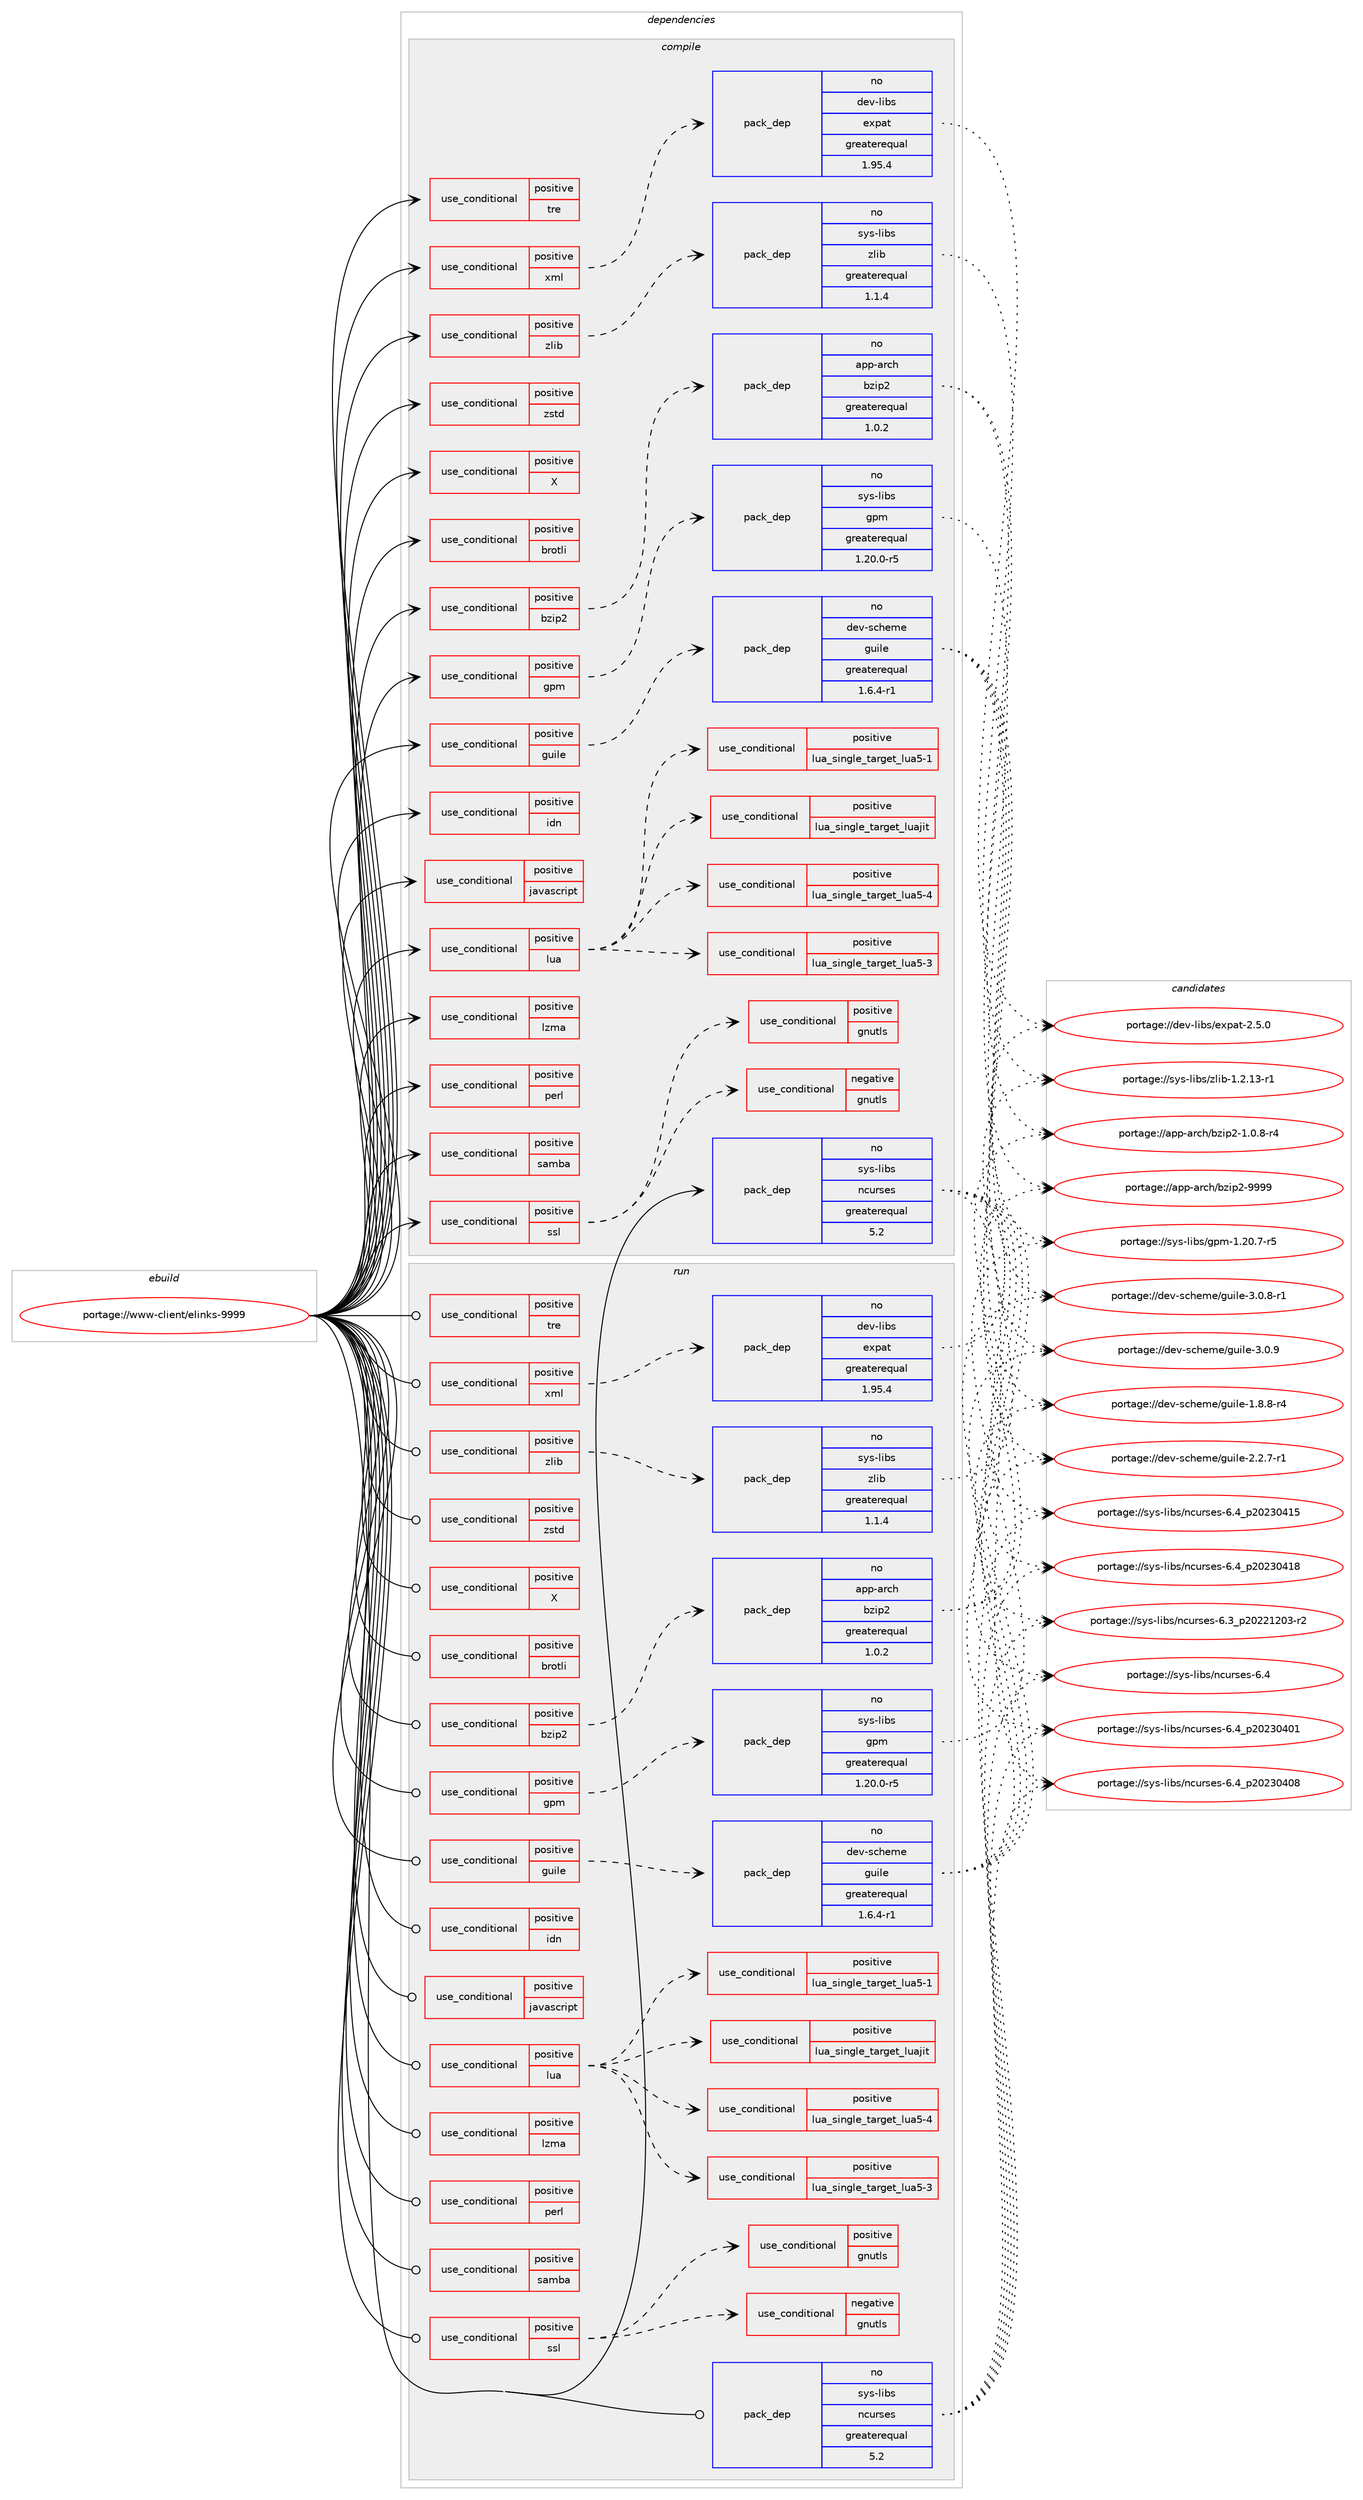 digraph prolog {

# *************
# Graph options
# *************

newrank=true;
concentrate=true;
compound=true;
graph [rankdir=LR,fontname=Helvetica,fontsize=10,ranksep=1.5];#, ranksep=2.5, nodesep=0.2];
edge  [arrowhead=vee];
node  [fontname=Helvetica,fontsize=10];

# **********
# The ebuild
# **********

subgraph cluster_leftcol {
color=gray;
rank=same;
label=<<i>ebuild</i>>;
id [label="portage://www-client/elinks-9999", color=red, width=4, href="../www-client/elinks-9999.svg"];
}

# ****************
# The dependencies
# ****************

subgraph cluster_midcol {
color=gray;
label=<<i>dependencies</i>>;
subgraph cluster_compile {
fillcolor="#eeeeee";
style=filled;
label=<<i>compile</i>>;
subgraph cond73 {
dependency151 [label=<<TABLE BORDER="0" CELLBORDER="1" CELLSPACING="0" CELLPADDING="4"><TR><TD ROWSPAN="3" CELLPADDING="10">use_conditional</TD></TR><TR><TD>positive</TD></TR><TR><TD>X</TD></TR></TABLE>>, shape=none, color=red];
# *** BEGIN UNKNOWN DEPENDENCY TYPE (TODO) ***
# dependency151 -> package_dependency(portage://www-client/elinks-9999,install,no,x11-libs,libX11,none,[,,],[],[])
# *** END UNKNOWN DEPENDENCY TYPE (TODO) ***

# *** BEGIN UNKNOWN DEPENDENCY TYPE (TODO) ***
# dependency151 -> package_dependency(portage://www-client/elinks-9999,install,no,x11-libs,libXt,none,[,,],[],[])
# *** END UNKNOWN DEPENDENCY TYPE (TODO) ***

}
id:e -> dependency151:w [weight=20,style="solid",arrowhead="vee"];
subgraph cond74 {
dependency152 [label=<<TABLE BORDER="0" CELLBORDER="1" CELLSPACING="0" CELLPADDING="4"><TR><TD ROWSPAN="3" CELLPADDING="10">use_conditional</TD></TR><TR><TD>positive</TD></TR><TR><TD>brotli</TD></TR></TABLE>>, shape=none, color=red];
# *** BEGIN UNKNOWN DEPENDENCY TYPE (TODO) ***
# dependency152 -> package_dependency(portage://www-client/elinks-9999,install,no,app-arch,brotli,none,[,,],any_same_slot,[])
# *** END UNKNOWN DEPENDENCY TYPE (TODO) ***

}
id:e -> dependency152:w [weight=20,style="solid",arrowhead="vee"];
subgraph cond75 {
dependency153 [label=<<TABLE BORDER="0" CELLBORDER="1" CELLSPACING="0" CELLPADDING="4"><TR><TD ROWSPAN="3" CELLPADDING="10">use_conditional</TD></TR><TR><TD>positive</TD></TR><TR><TD>bzip2</TD></TR></TABLE>>, shape=none, color=red];
subgraph pack72 {
dependency154 [label=<<TABLE BORDER="0" CELLBORDER="1" CELLSPACING="0" CELLPADDING="4" WIDTH="220"><TR><TD ROWSPAN="6" CELLPADDING="30">pack_dep</TD></TR><TR><TD WIDTH="110">no</TD></TR><TR><TD>app-arch</TD></TR><TR><TD>bzip2</TD></TR><TR><TD>greaterequal</TD></TR><TR><TD>1.0.2</TD></TR></TABLE>>, shape=none, color=blue];
}
dependency153:e -> dependency154:w [weight=20,style="dashed",arrowhead="vee"];
}
id:e -> dependency153:w [weight=20,style="solid",arrowhead="vee"];
subgraph cond76 {
dependency155 [label=<<TABLE BORDER="0" CELLBORDER="1" CELLSPACING="0" CELLPADDING="4"><TR><TD ROWSPAN="3" CELLPADDING="10">use_conditional</TD></TR><TR><TD>positive</TD></TR><TR><TD>gpm</TD></TR></TABLE>>, shape=none, color=red];
subgraph pack73 {
dependency156 [label=<<TABLE BORDER="0" CELLBORDER="1" CELLSPACING="0" CELLPADDING="4" WIDTH="220"><TR><TD ROWSPAN="6" CELLPADDING="30">pack_dep</TD></TR><TR><TD WIDTH="110">no</TD></TR><TR><TD>sys-libs</TD></TR><TR><TD>gpm</TD></TR><TR><TD>greaterequal</TD></TR><TR><TD>1.20.0-r5</TD></TR></TABLE>>, shape=none, color=blue];
}
dependency155:e -> dependency156:w [weight=20,style="dashed",arrowhead="vee"];
}
id:e -> dependency155:w [weight=20,style="solid",arrowhead="vee"];
subgraph cond77 {
dependency157 [label=<<TABLE BORDER="0" CELLBORDER="1" CELLSPACING="0" CELLPADDING="4"><TR><TD ROWSPAN="3" CELLPADDING="10">use_conditional</TD></TR><TR><TD>positive</TD></TR><TR><TD>guile</TD></TR></TABLE>>, shape=none, color=red];
subgraph pack74 {
dependency158 [label=<<TABLE BORDER="0" CELLBORDER="1" CELLSPACING="0" CELLPADDING="4" WIDTH="220"><TR><TD ROWSPAN="6" CELLPADDING="30">pack_dep</TD></TR><TR><TD WIDTH="110">no</TD></TR><TR><TD>dev-scheme</TD></TR><TR><TD>guile</TD></TR><TR><TD>greaterequal</TD></TR><TR><TD>1.6.4-r1</TD></TR></TABLE>>, shape=none, color=blue];
}
dependency157:e -> dependency158:w [weight=20,style="dashed",arrowhead="vee"];
}
id:e -> dependency157:w [weight=20,style="solid",arrowhead="vee"];
subgraph cond78 {
dependency159 [label=<<TABLE BORDER="0" CELLBORDER="1" CELLSPACING="0" CELLPADDING="4"><TR><TD ROWSPAN="3" CELLPADDING="10">use_conditional</TD></TR><TR><TD>positive</TD></TR><TR><TD>idn</TD></TR></TABLE>>, shape=none, color=red];
# *** BEGIN UNKNOWN DEPENDENCY TYPE (TODO) ***
# dependency159 -> package_dependency(portage://www-client/elinks-9999,install,no,net-dns,libidn,none,[,,],any_same_slot,[])
# *** END UNKNOWN DEPENDENCY TYPE (TODO) ***

}
id:e -> dependency159:w [weight=20,style="solid",arrowhead="vee"];
subgraph cond79 {
dependency160 [label=<<TABLE BORDER="0" CELLBORDER="1" CELLSPACING="0" CELLPADDING="4"><TR><TD ROWSPAN="3" CELLPADDING="10">use_conditional</TD></TR><TR><TD>positive</TD></TR><TR><TD>javascript</TD></TR></TABLE>>, shape=none, color=red];
# *** BEGIN UNKNOWN DEPENDENCY TYPE (TODO) ***
# dependency160 -> package_dependency(portage://www-client/elinks-9999,install,no,dev-cpp,libxmlpp,none,[,,],[slot(5.0)],[])
# *** END UNKNOWN DEPENDENCY TYPE (TODO) ***

# *** BEGIN UNKNOWN DEPENDENCY TYPE (TODO) ***
# dependency160 -> package_dependency(portage://www-client/elinks-9999,install,no,dev-lang,mujs,none,[,,],any_same_slot,[])
# *** END UNKNOWN DEPENDENCY TYPE (TODO) ***

}
id:e -> dependency160:w [weight=20,style="solid",arrowhead="vee"];
subgraph cond80 {
dependency161 [label=<<TABLE BORDER="0" CELLBORDER="1" CELLSPACING="0" CELLPADDING="4"><TR><TD ROWSPAN="3" CELLPADDING="10">use_conditional</TD></TR><TR><TD>positive</TD></TR><TR><TD>lua</TD></TR></TABLE>>, shape=none, color=red];
subgraph cond81 {
dependency162 [label=<<TABLE BORDER="0" CELLBORDER="1" CELLSPACING="0" CELLPADDING="4"><TR><TD ROWSPAN="3" CELLPADDING="10">use_conditional</TD></TR><TR><TD>positive</TD></TR><TR><TD>lua_single_target_luajit</TD></TR></TABLE>>, shape=none, color=red];
# *** BEGIN UNKNOWN DEPENDENCY TYPE (TODO) ***
# dependency162 -> package_dependency(portage://www-client/elinks-9999,install,no,dev-lang,luajit,none,[,,],any_same_slot,[])
# *** END UNKNOWN DEPENDENCY TYPE (TODO) ***

}
dependency161:e -> dependency162:w [weight=20,style="dashed",arrowhead="vee"];
subgraph cond82 {
dependency163 [label=<<TABLE BORDER="0" CELLBORDER="1" CELLSPACING="0" CELLPADDING="4"><TR><TD ROWSPAN="3" CELLPADDING="10">use_conditional</TD></TR><TR><TD>positive</TD></TR><TR><TD>lua_single_target_lua5-1</TD></TR></TABLE>>, shape=none, color=red];
# *** BEGIN UNKNOWN DEPENDENCY TYPE (TODO) ***
# dependency163 -> package_dependency(portage://www-client/elinks-9999,install,no,dev-lang,lua,none,[,,],[slot(5.1)],[])
# *** END UNKNOWN DEPENDENCY TYPE (TODO) ***

}
dependency161:e -> dependency163:w [weight=20,style="dashed",arrowhead="vee"];
subgraph cond83 {
dependency164 [label=<<TABLE BORDER="0" CELLBORDER="1" CELLSPACING="0" CELLPADDING="4"><TR><TD ROWSPAN="3" CELLPADDING="10">use_conditional</TD></TR><TR><TD>positive</TD></TR><TR><TD>lua_single_target_lua5-3</TD></TR></TABLE>>, shape=none, color=red];
# *** BEGIN UNKNOWN DEPENDENCY TYPE (TODO) ***
# dependency164 -> package_dependency(portage://www-client/elinks-9999,install,no,dev-lang,lua,none,[,,],[slot(5.3)],[])
# *** END UNKNOWN DEPENDENCY TYPE (TODO) ***

}
dependency161:e -> dependency164:w [weight=20,style="dashed",arrowhead="vee"];
subgraph cond84 {
dependency165 [label=<<TABLE BORDER="0" CELLBORDER="1" CELLSPACING="0" CELLPADDING="4"><TR><TD ROWSPAN="3" CELLPADDING="10">use_conditional</TD></TR><TR><TD>positive</TD></TR><TR><TD>lua_single_target_lua5-4</TD></TR></TABLE>>, shape=none, color=red];
# *** BEGIN UNKNOWN DEPENDENCY TYPE (TODO) ***
# dependency165 -> package_dependency(portage://www-client/elinks-9999,install,no,dev-lang,lua,none,[,,],[slot(5.4)],[])
# *** END UNKNOWN DEPENDENCY TYPE (TODO) ***

}
dependency161:e -> dependency165:w [weight=20,style="dashed",arrowhead="vee"];
}
id:e -> dependency161:w [weight=20,style="solid",arrowhead="vee"];
subgraph cond85 {
dependency166 [label=<<TABLE BORDER="0" CELLBORDER="1" CELLSPACING="0" CELLPADDING="4"><TR><TD ROWSPAN="3" CELLPADDING="10">use_conditional</TD></TR><TR><TD>positive</TD></TR><TR><TD>lzma</TD></TR></TABLE>>, shape=none, color=red];
# *** BEGIN UNKNOWN DEPENDENCY TYPE (TODO) ***
# dependency166 -> package_dependency(portage://www-client/elinks-9999,install,no,app-arch,xz-utils,none,[,,],[],[])
# *** END UNKNOWN DEPENDENCY TYPE (TODO) ***

}
id:e -> dependency166:w [weight=20,style="solid",arrowhead="vee"];
subgraph cond86 {
dependency167 [label=<<TABLE BORDER="0" CELLBORDER="1" CELLSPACING="0" CELLPADDING="4"><TR><TD ROWSPAN="3" CELLPADDING="10">use_conditional</TD></TR><TR><TD>positive</TD></TR><TR><TD>perl</TD></TR></TABLE>>, shape=none, color=red];
# *** BEGIN UNKNOWN DEPENDENCY TYPE (TODO) ***
# dependency167 -> package_dependency(portage://www-client/elinks-9999,install,no,dev-lang,perl,none,[,,],any_same_slot,[])
# *** END UNKNOWN DEPENDENCY TYPE (TODO) ***

}
id:e -> dependency167:w [weight=20,style="solid",arrowhead="vee"];
subgraph cond87 {
dependency168 [label=<<TABLE BORDER="0" CELLBORDER="1" CELLSPACING="0" CELLPADDING="4"><TR><TD ROWSPAN="3" CELLPADDING="10">use_conditional</TD></TR><TR><TD>positive</TD></TR><TR><TD>samba</TD></TR></TABLE>>, shape=none, color=red];
# *** BEGIN UNKNOWN DEPENDENCY TYPE (TODO) ***
# dependency168 -> package_dependency(portage://www-client/elinks-9999,install,no,net-fs,samba,none,[,,],[],[])
# *** END UNKNOWN DEPENDENCY TYPE (TODO) ***

}
id:e -> dependency168:w [weight=20,style="solid",arrowhead="vee"];
subgraph cond88 {
dependency169 [label=<<TABLE BORDER="0" CELLBORDER="1" CELLSPACING="0" CELLPADDING="4"><TR><TD ROWSPAN="3" CELLPADDING="10">use_conditional</TD></TR><TR><TD>positive</TD></TR><TR><TD>ssl</TD></TR></TABLE>>, shape=none, color=red];
subgraph cond89 {
dependency170 [label=<<TABLE BORDER="0" CELLBORDER="1" CELLSPACING="0" CELLPADDING="4"><TR><TD ROWSPAN="3" CELLPADDING="10">use_conditional</TD></TR><TR><TD>negative</TD></TR><TR><TD>gnutls</TD></TR></TABLE>>, shape=none, color=red];
# *** BEGIN UNKNOWN DEPENDENCY TYPE (TODO) ***
# dependency170 -> package_dependency(portage://www-client/elinks-9999,install,no,dev-libs,openssl,none,[,,],any_same_slot,[])
# *** END UNKNOWN DEPENDENCY TYPE (TODO) ***

}
dependency169:e -> dependency170:w [weight=20,style="dashed",arrowhead="vee"];
subgraph cond90 {
dependency171 [label=<<TABLE BORDER="0" CELLBORDER="1" CELLSPACING="0" CELLPADDING="4"><TR><TD ROWSPAN="3" CELLPADDING="10">use_conditional</TD></TR><TR><TD>positive</TD></TR><TR><TD>gnutls</TD></TR></TABLE>>, shape=none, color=red];
# *** BEGIN UNKNOWN DEPENDENCY TYPE (TODO) ***
# dependency171 -> package_dependency(portage://www-client/elinks-9999,install,no,net-libs,gnutls,none,[,,],any_same_slot,[])
# *** END UNKNOWN DEPENDENCY TYPE (TODO) ***

}
dependency169:e -> dependency171:w [weight=20,style="dashed",arrowhead="vee"];
}
id:e -> dependency169:w [weight=20,style="solid",arrowhead="vee"];
subgraph cond91 {
dependency172 [label=<<TABLE BORDER="0" CELLBORDER="1" CELLSPACING="0" CELLPADDING="4"><TR><TD ROWSPAN="3" CELLPADDING="10">use_conditional</TD></TR><TR><TD>positive</TD></TR><TR><TD>tre</TD></TR></TABLE>>, shape=none, color=red];
# *** BEGIN UNKNOWN DEPENDENCY TYPE (TODO) ***
# dependency172 -> package_dependency(portage://www-client/elinks-9999,install,no,dev-libs,tre,none,[,,],[],[])
# *** END UNKNOWN DEPENDENCY TYPE (TODO) ***

}
id:e -> dependency172:w [weight=20,style="solid",arrowhead="vee"];
subgraph cond92 {
dependency173 [label=<<TABLE BORDER="0" CELLBORDER="1" CELLSPACING="0" CELLPADDING="4"><TR><TD ROWSPAN="3" CELLPADDING="10">use_conditional</TD></TR><TR><TD>positive</TD></TR><TR><TD>xml</TD></TR></TABLE>>, shape=none, color=red];
subgraph pack75 {
dependency174 [label=<<TABLE BORDER="0" CELLBORDER="1" CELLSPACING="0" CELLPADDING="4" WIDTH="220"><TR><TD ROWSPAN="6" CELLPADDING="30">pack_dep</TD></TR><TR><TD WIDTH="110">no</TD></TR><TR><TD>dev-libs</TD></TR><TR><TD>expat</TD></TR><TR><TD>greaterequal</TD></TR><TR><TD>1.95.4</TD></TR></TABLE>>, shape=none, color=blue];
}
dependency173:e -> dependency174:w [weight=20,style="dashed",arrowhead="vee"];
}
id:e -> dependency173:w [weight=20,style="solid",arrowhead="vee"];
subgraph cond93 {
dependency175 [label=<<TABLE BORDER="0" CELLBORDER="1" CELLSPACING="0" CELLPADDING="4"><TR><TD ROWSPAN="3" CELLPADDING="10">use_conditional</TD></TR><TR><TD>positive</TD></TR><TR><TD>zlib</TD></TR></TABLE>>, shape=none, color=red];
subgraph pack76 {
dependency176 [label=<<TABLE BORDER="0" CELLBORDER="1" CELLSPACING="0" CELLPADDING="4" WIDTH="220"><TR><TD ROWSPAN="6" CELLPADDING="30">pack_dep</TD></TR><TR><TD WIDTH="110">no</TD></TR><TR><TD>sys-libs</TD></TR><TR><TD>zlib</TD></TR><TR><TD>greaterequal</TD></TR><TR><TD>1.1.4</TD></TR></TABLE>>, shape=none, color=blue];
}
dependency175:e -> dependency176:w [weight=20,style="dashed",arrowhead="vee"];
}
id:e -> dependency175:w [weight=20,style="solid",arrowhead="vee"];
subgraph cond94 {
dependency177 [label=<<TABLE BORDER="0" CELLBORDER="1" CELLSPACING="0" CELLPADDING="4"><TR><TD ROWSPAN="3" CELLPADDING="10">use_conditional</TD></TR><TR><TD>positive</TD></TR><TR><TD>zstd</TD></TR></TABLE>>, shape=none, color=red];
# *** BEGIN UNKNOWN DEPENDENCY TYPE (TODO) ***
# dependency177 -> package_dependency(portage://www-client/elinks-9999,install,no,app-arch,zstd,none,[,,],any_same_slot,[])
# *** END UNKNOWN DEPENDENCY TYPE (TODO) ***

}
id:e -> dependency177:w [weight=20,style="solid",arrowhead="vee"];
subgraph pack77 {
dependency178 [label=<<TABLE BORDER="0" CELLBORDER="1" CELLSPACING="0" CELLPADDING="4" WIDTH="220"><TR><TD ROWSPAN="6" CELLPADDING="30">pack_dep</TD></TR><TR><TD WIDTH="110">no</TD></TR><TR><TD>sys-libs</TD></TR><TR><TD>ncurses</TD></TR><TR><TD>greaterequal</TD></TR><TR><TD>5.2</TD></TR></TABLE>>, shape=none, color=blue];
}
id:e -> dependency178:w [weight=20,style="solid",arrowhead="vee"];
}
subgraph cluster_compileandrun {
fillcolor="#eeeeee";
style=filled;
label=<<i>compile and run</i>>;
}
subgraph cluster_run {
fillcolor="#eeeeee";
style=filled;
label=<<i>run</i>>;
subgraph cond95 {
dependency179 [label=<<TABLE BORDER="0" CELLBORDER="1" CELLSPACING="0" CELLPADDING="4"><TR><TD ROWSPAN="3" CELLPADDING="10">use_conditional</TD></TR><TR><TD>positive</TD></TR><TR><TD>X</TD></TR></TABLE>>, shape=none, color=red];
# *** BEGIN UNKNOWN DEPENDENCY TYPE (TODO) ***
# dependency179 -> package_dependency(portage://www-client/elinks-9999,run,no,x11-libs,libX11,none,[,,],[],[])
# *** END UNKNOWN DEPENDENCY TYPE (TODO) ***

# *** BEGIN UNKNOWN DEPENDENCY TYPE (TODO) ***
# dependency179 -> package_dependency(portage://www-client/elinks-9999,run,no,x11-libs,libXt,none,[,,],[],[])
# *** END UNKNOWN DEPENDENCY TYPE (TODO) ***

}
id:e -> dependency179:w [weight=20,style="solid",arrowhead="odot"];
subgraph cond96 {
dependency180 [label=<<TABLE BORDER="0" CELLBORDER="1" CELLSPACING="0" CELLPADDING="4"><TR><TD ROWSPAN="3" CELLPADDING="10">use_conditional</TD></TR><TR><TD>positive</TD></TR><TR><TD>brotli</TD></TR></TABLE>>, shape=none, color=red];
# *** BEGIN UNKNOWN DEPENDENCY TYPE (TODO) ***
# dependency180 -> package_dependency(portage://www-client/elinks-9999,run,no,app-arch,brotli,none,[,,],any_same_slot,[])
# *** END UNKNOWN DEPENDENCY TYPE (TODO) ***

}
id:e -> dependency180:w [weight=20,style="solid",arrowhead="odot"];
subgraph cond97 {
dependency181 [label=<<TABLE BORDER="0" CELLBORDER="1" CELLSPACING="0" CELLPADDING="4"><TR><TD ROWSPAN="3" CELLPADDING="10">use_conditional</TD></TR><TR><TD>positive</TD></TR><TR><TD>bzip2</TD></TR></TABLE>>, shape=none, color=red];
subgraph pack78 {
dependency182 [label=<<TABLE BORDER="0" CELLBORDER="1" CELLSPACING="0" CELLPADDING="4" WIDTH="220"><TR><TD ROWSPAN="6" CELLPADDING="30">pack_dep</TD></TR><TR><TD WIDTH="110">no</TD></TR><TR><TD>app-arch</TD></TR><TR><TD>bzip2</TD></TR><TR><TD>greaterequal</TD></TR><TR><TD>1.0.2</TD></TR></TABLE>>, shape=none, color=blue];
}
dependency181:e -> dependency182:w [weight=20,style="dashed",arrowhead="vee"];
}
id:e -> dependency181:w [weight=20,style="solid",arrowhead="odot"];
subgraph cond98 {
dependency183 [label=<<TABLE BORDER="0" CELLBORDER="1" CELLSPACING="0" CELLPADDING="4"><TR><TD ROWSPAN="3" CELLPADDING="10">use_conditional</TD></TR><TR><TD>positive</TD></TR><TR><TD>gpm</TD></TR></TABLE>>, shape=none, color=red];
subgraph pack79 {
dependency184 [label=<<TABLE BORDER="0" CELLBORDER="1" CELLSPACING="0" CELLPADDING="4" WIDTH="220"><TR><TD ROWSPAN="6" CELLPADDING="30">pack_dep</TD></TR><TR><TD WIDTH="110">no</TD></TR><TR><TD>sys-libs</TD></TR><TR><TD>gpm</TD></TR><TR><TD>greaterequal</TD></TR><TR><TD>1.20.0-r5</TD></TR></TABLE>>, shape=none, color=blue];
}
dependency183:e -> dependency184:w [weight=20,style="dashed",arrowhead="vee"];
}
id:e -> dependency183:w [weight=20,style="solid",arrowhead="odot"];
subgraph cond99 {
dependency185 [label=<<TABLE BORDER="0" CELLBORDER="1" CELLSPACING="0" CELLPADDING="4"><TR><TD ROWSPAN="3" CELLPADDING="10">use_conditional</TD></TR><TR><TD>positive</TD></TR><TR><TD>guile</TD></TR></TABLE>>, shape=none, color=red];
subgraph pack80 {
dependency186 [label=<<TABLE BORDER="0" CELLBORDER="1" CELLSPACING="0" CELLPADDING="4" WIDTH="220"><TR><TD ROWSPAN="6" CELLPADDING="30">pack_dep</TD></TR><TR><TD WIDTH="110">no</TD></TR><TR><TD>dev-scheme</TD></TR><TR><TD>guile</TD></TR><TR><TD>greaterequal</TD></TR><TR><TD>1.6.4-r1</TD></TR></TABLE>>, shape=none, color=blue];
}
dependency185:e -> dependency186:w [weight=20,style="dashed",arrowhead="vee"];
}
id:e -> dependency185:w [weight=20,style="solid",arrowhead="odot"];
subgraph cond100 {
dependency187 [label=<<TABLE BORDER="0" CELLBORDER="1" CELLSPACING="0" CELLPADDING="4"><TR><TD ROWSPAN="3" CELLPADDING="10">use_conditional</TD></TR><TR><TD>positive</TD></TR><TR><TD>idn</TD></TR></TABLE>>, shape=none, color=red];
# *** BEGIN UNKNOWN DEPENDENCY TYPE (TODO) ***
# dependency187 -> package_dependency(portage://www-client/elinks-9999,run,no,net-dns,libidn,none,[,,],any_same_slot,[])
# *** END UNKNOWN DEPENDENCY TYPE (TODO) ***

}
id:e -> dependency187:w [weight=20,style="solid",arrowhead="odot"];
subgraph cond101 {
dependency188 [label=<<TABLE BORDER="0" CELLBORDER="1" CELLSPACING="0" CELLPADDING="4"><TR><TD ROWSPAN="3" CELLPADDING="10">use_conditional</TD></TR><TR><TD>positive</TD></TR><TR><TD>javascript</TD></TR></TABLE>>, shape=none, color=red];
# *** BEGIN UNKNOWN DEPENDENCY TYPE (TODO) ***
# dependency188 -> package_dependency(portage://www-client/elinks-9999,run,no,dev-cpp,libxmlpp,none,[,,],[slot(5.0)],[])
# *** END UNKNOWN DEPENDENCY TYPE (TODO) ***

# *** BEGIN UNKNOWN DEPENDENCY TYPE (TODO) ***
# dependency188 -> package_dependency(portage://www-client/elinks-9999,run,no,dev-lang,mujs,none,[,,],any_same_slot,[])
# *** END UNKNOWN DEPENDENCY TYPE (TODO) ***

}
id:e -> dependency188:w [weight=20,style="solid",arrowhead="odot"];
subgraph cond102 {
dependency189 [label=<<TABLE BORDER="0" CELLBORDER="1" CELLSPACING="0" CELLPADDING="4"><TR><TD ROWSPAN="3" CELLPADDING="10">use_conditional</TD></TR><TR><TD>positive</TD></TR><TR><TD>lua</TD></TR></TABLE>>, shape=none, color=red];
subgraph cond103 {
dependency190 [label=<<TABLE BORDER="0" CELLBORDER="1" CELLSPACING="0" CELLPADDING="4"><TR><TD ROWSPAN="3" CELLPADDING="10">use_conditional</TD></TR><TR><TD>positive</TD></TR><TR><TD>lua_single_target_luajit</TD></TR></TABLE>>, shape=none, color=red];
# *** BEGIN UNKNOWN DEPENDENCY TYPE (TODO) ***
# dependency190 -> package_dependency(portage://www-client/elinks-9999,run,no,dev-lang,luajit,none,[,,],any_same_slot,[])
# *** END UNKNOWN DEPENDENCY TYPE (TODO) ***

}
dependency189:e -> dependency190:w [weight=20,style="dashed",arrowhead="vee"];
subgraph cond104 {
dependency191 [label=<<TABLE BORDER="0" CELLBORDER="1" CELLSPACING="0" CELLPADDING="4"><TR><TD ROWSPAN="3" CELLPADDING="10">use_conditional</TD></TR><TR><TD>positive</TD></TR><TR><TD>lua_single_target_lua5-1</TD></TR></TABLE>>, shape=none, color=red];
# *** BEGIN UNKNOWN DEPENDENCY TYPE (TODO) ***
# dependency191 -> package_dependency(portage://www-client/elinks-9999,run,no,dev-lang,lua,none,[,,],[slot(5.1)],[])
# *** END UNKNOWN DEPENDENCY TYPE (TODO) ***

}
dependency189:e -> dependency191:w [weight=20,style="dashed",arrowhead="vee"];
subgraph cond105 {
dependency192 [label=<<TABLE BORDER="0" CELLBORDER="1" CELLSPACING="0" CELLPADDING="4"><TR><TD ROWSPAN="3" CELLPADDING="10">use_conditional</TD></TR><TR><TD>positive</TD></TR><TR><TD>lua_single_target_lua5-3</TD></TR></TABLE>>, shape=none, color=red];
# *** BEGIN UNKNOWN DEPENDENCY TYPE (TODO) ***
# dependency192 -> package_dependency(portage://www-client/elinks-9999,run,no,dev-lang,lua,none,[,,],[slot(5.3)],[])
# *** END UNKNOWN DEPENDENCY TYPE (TODO) ***

}
dependency189:e -> dependency192:w [weight=20,style="dashed",arrowhead="vee"];
subgraph cond106 {
dependency193 [label=<<TABLE BORDER="0" CELLBORDER="1" CELLSPACING="0" CELLPADDING="4"><TR><TD ROWSPAN="3" CELLPADDING="10">use_conditional</TD></TR><TR><TD>positive</TD></TR><TR><TD>lua_single_target_lua5-4</TD></TR></TABLE>>, shape=none, color=red];
# *** BEGIN UNKNOWN DEPENDENCY TYPE (TODO) ***
# dependency193 -> package_dependency(portage://www-client/elinks-9999,run,no,dev-lang,lua,none,[,,],[slot(5.4)],[])
# *** END UNKNOWN DEPENDENCY TYPE (TODO) ***

}
dependency189:e -> dependency193:w [weight=20,style="dashed",arrowhead="vee"];
}
id:e -> dependency189:w [weight=20,style="solid",arrowhead="odot"];
subgraph cond107 {
dependency194 [label=<<TABLE BORDER="0" CELLBORDER="1" CELLSPACING="0" CELLPADDING="4"><TR><TD ROWSPAN="3" CELLPADDING="10">use_conditional</TD></TR><TR><TD>positive</TD></TR><TR><TD>lzma</TD></TR></TABLE>>, shape=none, color=red];
# *** BEGIN UNKNOWN DEPENDENCY TYPE (TODO) ***
# dependency194 -> package_dependency(portage://www-client/elinks-9999,run,no,app-arch,xz-utils,none,[,,],[],[])
# *** END UNKNOWN DEPENDENCY TYPE (TODO) ***

}
id:e -> dependency194:w [weight=20,style="solid",arrowhead="odot"];
subgraph cond108 {
dependency195 [label=<<TABLE BORDER="0" CELLBORDER="1" CELLSPACING="0" CELLPADDING="4"><TR><TD ROWSPAN="3" CELLPADDING="10">use_conditional</TD></TR><TR><TD>positive</TD></TR><TR><TD>perl</TD></TR></TABLE>>, shape=none, color=red];
# *** BEGIN UNKNOWN DEPENDENCY TYPE (TODO) ***
# dependency195 -> package_dependency(portage://www-client/elinks-9999,run,no,dev-lang,perl,none,[,,],any_same_slot,[])
# *** END UNKNOWN DEPENDENCY TYPE (TODO) ***

}
id:e -> dependency195:w [weight=20,style="solid",arrowhead="odot"];
subgraph cond109 {
dependency196 [label=<<TABLE BORDER="0" CELLBORDER="1" CELLSPACING="0" CELLPADDING="4"><TR><TD ROWSPAN="3" CELLPADDING="10">use_conditional</TD></TR><TR><TD>positive</TD></TR><TR><TD>samba</TD></TR></TABLE>>, shape=none, color=red];
# *** BEGIN UNKNOWN DEPENDENCY TYPE (TODO) ***
# dependency196 -> package_dependency(portage://www-client/elinks-9999,run,no,net-fs,samba,none,[,,],[],[])
# *** END UNKNOWN DEPENDENCY TYPE (TODO) ***

}
id:e -> dependency196:w [weight=20,style="solid",arrowhead="odot"];
subgraph cond110 {
dependency197 [label=<<TABLE BORDER="0" CELLBORDER="1" CELLSPACING="0" CELLPADDING="4"><TR><TD ROWSPAN="3" CELLPADDING="10">use_conditional</TD></TR><TR><TD>positive</TD></TR><TR><TD>ssl</TD></TR></TABLE>>, shape=none, color=red];
subgraph cond111 {
dependency198 [label=<<TABLE BORDER="0" CELLBORDER="1" CELLSPACING="0" CELLPADDING="4"><TR><TD ROWSPAN="3" CELLPADDING="10">use_conditional</TD></TR><TR><TD>negative</TD></TR><TR><TD>gnutls</TD></TR></TABLE>>, shape=none, color=red];
# *** BEGIN UNKNOWN DEPENDENCY TYPE (TODO) ***
# dependency198 -> package_dependency(portage://www-client/elinks-9999,run,no,dev-libs,openssl,none,[,,],any_same_slot,[])
# *** END UNKNOWN DEPENDENCY TYPE (TODO) ***

}
dependency197:e -> dependency198:w [weight=20,style="dashed",arrowhead="vee"];
subgraph cond112 {
dependency199 [label=<<TABLE BORDER="0" CELLBORDER="1" CELLSPACING="0" CELLPADDING="4"><TR><TD ROWSPAN="3" CELLPADDING="10">use_conditional</TD></TR><TR><TD>positive</TD></TR><TR><TD>gnutls</TD></TR></TABLE>>, shape=none, color=red];
# *** BEGIN UNKNOWN DEPENDENCY TYPE (TODO) ***
# dependency199 -> package_dependency(portage://www-client/elinks-9999,run,no,net-libs,gnutls,none,[,,],any_same_slot,[])
# *** END UNKNOWN DEPENDENCY TYPE (TODO) ***

}
dependency197:e -> dependency199:w [weight=20,style="dashed",arrowhead="vee"];
}
id:e -> dependency197:w [weight=20,style="solid",arrowhead="odot"];
subgraph cond113 {
dependency200 [label=<<TABLE BORDER="0" CELLBORDER="1" CELLSPACING="0" CELLPADDING="4"><TR><TD ROWSPAN="3" CELLPADDING="10">use_conditional</TD></TR><TR><TD>positive</TD></TR><TR><TD>tre</TD></TR></TABLE>>, shape=none, color=red];
# *** BEGIN UNKNOWN DEPENDENCY TYPE (TODO) ***
# dependency200 -> package_dependency(portage://www-client/elinks-9999,run,no,dev-libs,tre,none,[,,],[],[])
# *** END UNKNOWN DEPENDENCY TYPE (TODO) ***

}
id:e -> dependency200:w [weight=20,style="solid",arrowhead="odot"];
subgraph cond114 {
dependency201 [label=<<TABLE BORDER="0" CELLBORDER="1" CELLSPACING="0" CELLPADDING="4"><TR><TD ROWSPAN="3" CELLPADDING="10">use_conditional</TD></TR><TR><TD>positive</TD></TR><TR><TD>xml</TD></TR></TABLE>>, shape=none, color=red];
subgraph pack81 {
dependency202 [label=<<TABLE BORDER="0" CELLBORDER="1" CELLSPACING="0" CELLPADDING="4" WIDTH="220"><TR><TD ROWSPAN="6" CELLPADDING="30">pack_dep</TD></TR><TR><TD WIDTH="110">no</TD></TR><TR><TD>dev-libs</TD></TR><TR><TD>expat</TD></TR><TR><TD>greaterequal</TD></TR><TR><TD>1.95.4</TD></TR></TABLE>>, shape=none, color=blue];
}
dependency201:e -> dependency202:w [weight=20,style="dashed",arrowhead="vee"];
}
id:e -> dependency201:w [weight=20,style="solid",arrowhead="odot"];
subgraph cond115 {
dependency203 [label=<<TABLE BORDER="0" CELLBORDER="1" CELLSPACING="0" CELLPADDING="4"><TR><TD ROWSPAN="3" CELLPADDING="10">use_conditional</TD></TR><TR><TD>positive</TD></TR><TR><TD>zlib</TD></TR></TABLE>>, shape=none, color=red];
subgraph pack82 {
dependency204 [label=<<TABLE BORDER="0" CELLBORDER="1" CELLSPACING="0" CELLPADDING="4" WIDTH="220"><TR><TD ROWSPAN="6" CELLPADDING="30">pack_dep</TD></TR><TR><TD WIDTH="110">no</TD></TR><TR><TD>sys-libs</TD></TR><TR><TD>zlib</TD></TR><TR><TD>greaterequal</TD></TR><TR><TD>1.1.4</TD></TR></TABLE>>, shape=none, color=blue];
}
dependency203:e -> dependency204:w [weight=20,style="dashed",arrowhead="vee"];
}
id:e -> dependency203:w [weight=20,style="solid",arrowhead="odot"];
subgraph cond116 {
dependency205 [label=<<TABLE BORDER="0" CELLBORDER="1" CELLSPACING="0" CELLPADDING="4"><TR><TD ROWSPAN="3" CELLPADDING="10">use_conditional</TD></TR><TR><TD>positive</TD></TR><TR><TD>zstd</TD></TR></TABLE>>, shape=none, color=red];
# *** BEGIN UNKNOWN DEPENDENCY TYPE (TODO) ***
# dependency205 -> package_dependency(portage://www-client/elinks-9999,run,no,app-arch,zstd,none,[,,],any_same_slot,[])
# *** END UNKNOWN DEPENDENCY TYPE (TODO) ***

}
id:e -> dependency205:w [weight=20,style="solid",arrowhead="odot"];
subgraph pack83 {
dependency206 [label=<<TABLE BORDER="0" CELLBORDER="1" CELLSPACING="0" CELLPADDING="4" WIDTH="220"><TR><TD ROWSPAN="6" CELLPADDING="30">pack_dep</TD></TR><TR><TD WIDTH="110">no</TD></TR><TR><TD>sys-libs</TD></TR><TR><TD>ncurses</TD></TR><TR><TD>greaterequal</TD></TR><TR><TD>5.2</TD></TR></TABLE>>, shape=none, color=blue];
}
id:e -> dependency206:w [weight=20,style="solid",arrowhead="odot"];
}
}

# **************
# The candidates
# **************

subgraph cluster_choices {
rank=same;
color=gray;
label=<<i>candidates</i>>;

subgraph choice72 {
color=black;
nodesep=1;
choice971121124597114991044798122105112504549464846564511452 [label="portage://app-arch/bzip2-1.0.8-r4", color=red, width=4,href="../app-arch/bzip2-1.0.8-r4.svg"];
choice971121124597114991044798122105112504557575757 [label="portage://app-arch/bzip2-9999", color=red, width=4,href="../app-arch/bzip2-9999.svg"];
dependency154:e -> choice971121124597114991044798122105112504549464846564511452:w [style=dotted,weight="100"];
dependency154:e -> choice971121124597114991044798122105112504557575757:w [style=dotted,weight="100"];
}
subgraph choice73 {
color=black;
nodesep=1;
choice115121115451081059811547103112109454946504846554511453 [label="portage://sys-libs/gpm-1.20.7-r5", color=red, width=4,href="../sys-libs/gpm-1.20.7-r5.svg"];
dependency156:e -> choice115121115451081059811547103112109454946504846554511453:w [style=dotted,weight="100"];
}
subgraph choice74 {
color=black;
nodesep=1;
choice1001011184511599104101109101471031171051081014549465646564511452 [label="portage://dev-scheme/guile-1.8.8-r4", color=red, width=4,href="../dev-scheme/guile-1.8.8-r4.svg"];
choice1001011184511599104101109101471031171051081014550465046554511449 [label="portage://dev-scheme/guile-2.2.7-r1", color=red, width=4,href="../dev-scheme/guile-2.2.7-r1.svg"];
choice1001011184511599104101109101471031171051081014551464846564511449 [label="portage://dev-scheme/guile-3.0.8-r1", color=red, width=4,href="../dev-scheme/guile-3.0.8-r1.svg"];
choice100101118451159910410110910147103117105108101455146484657 [label="portage://dev-scheme/guile-3.0.9", color=red, width=4,href="../dev-scheme/guile-3.0.9.svg"];
dependency158:e -> choice1001011184511599104101109101471031171051081014549465646564511452:w [style=dotted,weight="100"];
dependency158:e -> choice1001011184511599104101109101471031171051081014550465046554511449:w [style=dotted,weight="100"];
dependency158:e -> choice1001011184511599104101109101471031171051081014551464846564511449:w [style=dotted,weight="100"];
dependency158:e -> choice100101118451159910410110910147103117105108101455146484657:w [style=dotted,weight="100"];
}
subgraph choice75 {
color=black;
nodesep=1;
choice10010111845108105981154710112011297116455046534648 [label="portage://dev-libs/expat-2.5.0", color=red, width=4,href="../dev-libs/expat-2.5.0.svg"];
dependency174:e -> choice10010111845108105981154710112011297116455046534648:w [style=dotted,weight="100"];
}
subgraph choice76 {
color=black;
nodesep=1;
choice11512111545108105981154712210810598454946504649514511449 [label="portage://sys-libs/zlib-1.2.13-r1", color=red, width=4,href="../sys-libs/zlib-1.2.13-r1.svg"];
dependency176:e -> choice11512111545108105981154712210810598454946504649514511449:w [style=dotted,weight="100"];
}
subgraph choice77 {
color=black;
nodesep=1;
choice11512111545108105981154711099117114115101115455446519511250485050495048514511450 [label="portage://sys-libs/ncurses-6.3_p20221203-r2", color=red, width=4,href="../sys-libs/ncurses-6.3_p20221203-r2.svg"];
choice1151211154510810598115471109911711411510111545544652 [label="portage://sys-libs/ncurses-6.4", color=red, width=4,href="../sys-libs/ncurses-6.4.svg"];
choice1151211154510810598115471109911711411510111545544652951125048505148524849 [label="portage://sys-libs/ncurses-6.4_p20230401", color=red, width=4,href="../sys-libs/ncurses-6.4_p20230401.svg"];
choice1151211154510810598115471109911711411510111545544652951125048505148524856 [label="portage://sys-libs/ncurses-6.4_p20230408", color=red, width=4,href="../sys-libs/ncurses-6.4_p20230408.svg"];
choice1151211154510810598115471109911711411510111545544652951125048505148524953 [label="portage://sys-libs/ncurses-6.4_p20230415", color=red, width=4,href="../sys-libs/ncurses-6.4_p20230415.svg"];
choice1151211154510810598115471109911711411510111545544652951125048505148524956 [label="portage://sys-libs/ncurses-6.4_p20230418", color=red, width=4,href="../sys-libs/ncurses-6.4_p20230418.svg"];
dependency178:e -> choice11512111545108105981154711099117114115101115455446519511250485050495048514511450:w [style=dotted,weight="100"];
dependency178:e -> choice1151211154510810598115471109911711411510111545544652:w [style=dotted,weight="100"];
dependency178:e -> choice1151211154510810598115471109911711411510111545544652951125048505148524849:w [style=dotted,weight="100"];
dependency178:e -> choice1151211154510810598115471109911711411510111545544652951125048505148524856:w [style=dotted,weight="100"];
dependency178:e -> choice1151211154510810598115471109911711411510111545544652951125048505148524953:w [style=dotted,weight="100"];
dependency178:e -> choice1151211154510810598115471109911711411510111545544652951125048505148524956:w [style=dotted,weight="100"];
}
subgraph choice78 {
color=black;
nodesep=1;
choice971121124597114991044798122105112504549464846564511452 [label="portage://app-arch/bzip2-1.0.8-r4", color=red, width=4,href="../app-arch/bzip2-1.0.8-r4.svg"];
choice971121124597114991044798122105112504557575757 [label="portage://app-arch/bzip2-9999", color=red, width=4,href="../app-arch/bzip2-9999.svg"];
dependency182:e -> choice971121124597114991044798122105112504549464846564511452:w [style=dotted,weight="100"];
dependency182:e -> choice971121124597114991044798122105112504557575757:w [style=dotted,weight="100"];
}
subgraph choice79 {
color=black;
nodesep=1;
choice115121115451081059811547103112109454946504846554511453 [label="portage://sys-libs/gpm-1.20.7-r5", color=red, width=4,href="../sys-libs/gpm-1.20.7-r5.svg"];
dependency184:e -> choice115121115451081059811547103112109454946504846554511453:w [style=dotted,weight="100"];
}
subgraph choice80 {
color=black;
nodesep=1;
choice1001011184511599104101109101471031171051081014549465646564511452 [label="portage://dev-scheme/guile-1.8.8-r4", color=red, width=4,href="../dev-scheme/guile-1.8.8-r4.svg"];
choice1001011184511599104101109101471031171051081014550465046554511449 [label="portage://dev-scheme/guile-2.2.7-r1", color=red, width=4,href="../dev-scheme/guile-2.2.7-r1.svg"];
choice1001011184511599104101109101471031171051081014551464846564511449 [label="portage://dev-scheme/guile-3.0.8-r1", color=red, width=4,href="../dev-scheme/guile-3.0.8-r1.svg"];
choice100101118451159910410110910147103117105108101455146484657 [label="portage://dev-scheme/guile-3.0.9", color=red, width=4,href="../dev-scheme/guile-3.0.9.svg"];
dependency186:e -> choice1001011184511599104101109101471031171051081014549465646564511452:w [style=dotted,weight="100"];
dependency186:e -> choice1001011184511599104101109101471031171051081014550465046554511449:w [style=dotted,weight="100"];
dependency186:e -> choice1001011184511599104101109101471031171051081014551464846564511449:w [style=dotted,weight="100"];
dependency186:e -> choice100101118451159910410110910147103117105108101455146484657:w [style=dotted,weight="100"];
}
subgraph choice81 {
color=black;
nodesep=1;
choice10010111845108105981154710112011297116455046534648 [label="portage://dev-libs/expat-2.5.0", color=red, width=4,href="../dev-libs/expat-2.5.0.svg"];
dependency202:e -> choice10010111845108105981154710112011297116455046534648:w [style=dotted,weight="100"];
}
subgraph choice82 {
color=black;
nodesep=1;
choice11512111545108105981154712210810598454946504649514511449 [label="portage://sys-libs/zlib-1.2.13-r1", color=red, width=4,href="../sys-libs/zlib-1.2.13-r1.svg"];
dependency204:e -> choice11512111545108105981154712210810598454946504649514511449:w [style=dotted,weight="100"];
}
subgraph choice83 {
color=black;
nodesep=1;
choice11512111545108105981154711099117114115101115455446519511250485050495048514511450 [label="portage://sys-libs/ncurses-6.3_p20221203-r2", color=red, width=4,href="../sys-libs/ncurses-6.3_p20221203-r2.svg"];
choice1151211154510810598115471109911711411510111545544652 [label="portage://sys-libs/ncurses-6.4", color=red, width=4,href="../sys-libs/ncurses-6.4.svg"];
choice1151211154510810598115471109911711411510111545544652951125048505148524849 [label="portage://sys-libs/ncurses-6.4_p20230401", color=red, width=4,href="../sys-libs/ncurses-6.4_p20230401.svg"];
choice1151211154510810598115471109911711411510111545544652951125048505148524856 [label="portage://sys-libs/ncurses-6.4_p20230408", color=red, width=4,href="../sys-libs/ncurses-6.4_p20230408.svg"];
choice1151211154510810598115471109911711411510111545544652951125048505148524953 [label="portage://sys-libs/ncurses-6.4_p20230415", color=red, width=4,href="../sys-libs/ncurses-6.4_p20230415.svg"];
choice1151211154510810598115471109911711411510111545544652951125048505148524956 [label="portage://sys-libs/ncurses-6.4_p20230418", color=red, width=4,href="../sys-libs/ncurses-6.4_p20230418.svg"];
dependency206:e -> choice11512111545108105981154711099117114115101115455446519511250485050495048514511450:w [style=dotted,weight="100"];
dependency206:e -> choice1151211154510810598115471109911711411510111545544652:w [style=dotted,weight="100"];
dependency206:e -> choice1151211154510810598115471109911711411510111545544652951125048505148524849:w [style=dotted,weight="100"];
dependency206:e -> choice1151211154510810598115471109911711411510111545544652951125048505148524856:w [style=dotted,weight="100"];
dependency206:e -> choice1151211154510810598115471109911711411510111545544652951125048505148524953:w [style=dotted,weight="100"];
dependency206:e -> choice1151211154510810598115471109911711411510111545544652951125048505148524956:w [style=dotted,weight="100"];
}
}

}
